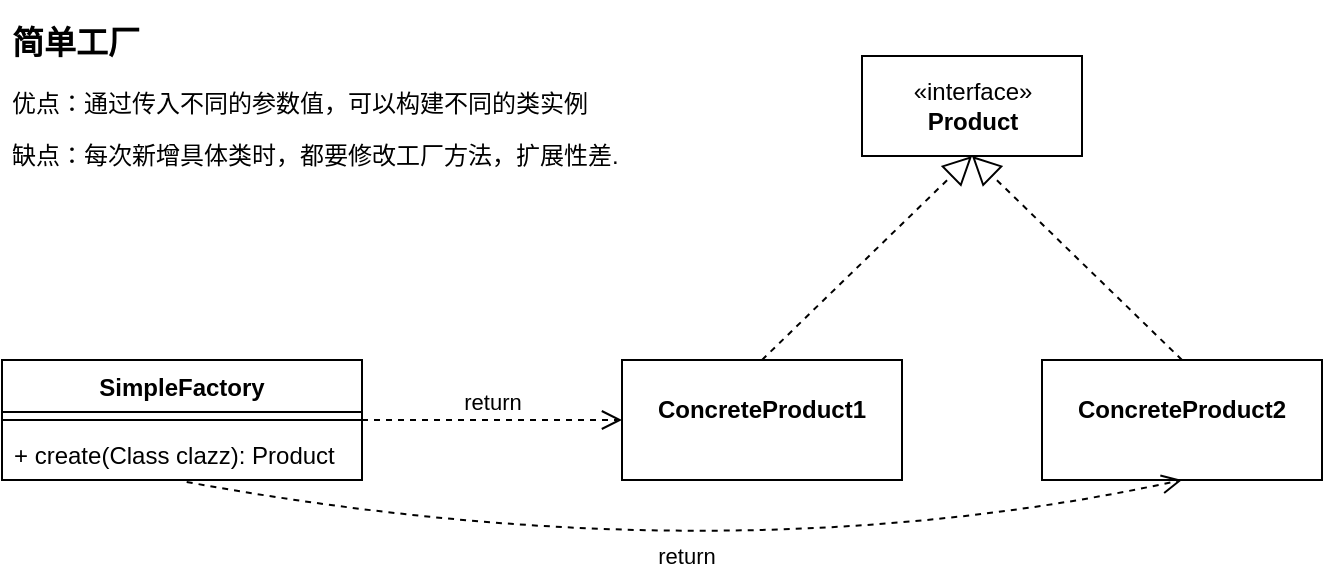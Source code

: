 <mxfile version="13.9.9" type="device"><diagram id="C5RBs43oDa-KdzZeNtuy" name="工厂"><mxGraphModel dx="1024" dy="592" grid="1" gridSize="10" guides="1" tooltips="1" connect="1" arrows="1" fold="1" page="1" pageScale="1" pageWidth="827" pageHeight="1169" math="0" shadow="0"><root><mxCell id="WIyWlLk6GJQsqaUBKTNV-0"/><mxCell id="WIyWlLk6GJQsqaUBKTNV-1" parent="WIyWlLk6GJQsqaUBKTNV-0"/><mxCell id="CBShV3Se77rJ8ay_Kky1-0" value="SimpleFactory" style="swimlane;fontStyle=1;align=center;verticalAlign=top;childLayout=stackLayout;horizontal=1;startSize=26;horizontalStack=0;resizeParent=1;resizeParentMax=0;resizeLast=0;collapsible=1;marginBottom=0;" parent="WIyWlLk6GJQsqaUBKTNV-1" vertex="1"><mxGeometry x="90" y="320" width="180" height="60" as="geometry"/></mxCell><mxCell id="CBShV3Se77rJ8ay_Kky1-2" value="" style="line;strokeWidth=1;fillColor=none;align=left;verticalAlign=middle;spacingTop=-1;spacingLeft=3;spacingRight=3;rotatable=0;labelPosition=right;points=[];portConstraint=eastwest;" parent="CBShV3Se77rJ8ay_Kky1-0" vertex="1"><mxGeometry y="26" width="180" height="8" as="geometry"/></mxCell><mxCell id="CBShV3Se77rJ8ay_Kky1-3" value="+ create(Class clazz): Product" style="text;strokeColor=none;fillColor=none;align=left;verticalAlign=top;spacingLeft=4;spacingRight=4;overflow=hidden;rotatable=0;points=[[0,0.5],[1,0.5]];portConstraint=eastwest;" parent="CBShV3Se77rJ8ay_Kky1-0" vertex="1"><mxGeometry y="34" width="180" height="26" as="geometry"/></mxCell><mxCell id="aq-m9G9NLsW3deO0GMyD-1" value="«interface»&lt;br&gt;&lt;b&gt;Product&lt;/b&gt;" style="html=1;" parent="WIyWlLk6GJQsqaUBKTNV-1" vertex="1"><mxGeometry x="520" y="168" width="110" height="50" as="geometry"/></mxCell><mxCell id="aq-m9G9NLsW3deO0GMyD-3" value="&lt;p style=&quot;margin: 0px ; margin-top: 4px ; text-align: center&quot;&gt;&lt;br&gt;&lt;b&gt;ConcreteProduct1&lt;/b&gt;&lt;/p&gt;" style="verticalAlign=top;align=left;overflow=fill;fontSize=12;fontFamily=Helvetica;html=1;" parent="WIyWlLk6GJQsqaUBKTNV-1" vertex="1"><mxGeometry x="400" y="320" width="140" height="60" as="geometry"/></mxCell><mxCell id="aq-m9G9NLsW3deO0GMyD-4" value="&lt;p style=&quot;margin: 0px ; margin-top: 4px ; text-align: center&quot;&gt;&lt;br&gt;&lt;b&gt;ConcreteProduct2&lt;/b&gt;&lt;/p&gt;" style="verticalAlign=top;align=left;overflow=fill;fontSize=12;fontFamily=Helvetica;html=1;" parent="WIyWlLk6GJQsqaUBKTNV-1" vertex="1"><mxGeometry x="610" y="320" width="140" height="60" as="geometry"/></mxCell><mxCell id="aq-m9G9NLsW3deO0GMyD-5" value="" style="endArrow=block;dashed=1;endFill=0;endSize=12;html=1;exitX=0.5;exitY=0;exitDx=0;exitDy=0;entryX=0.5;entryY=1;entryDx=0;entryDy=0;" parent="WIyWlLk6GJQsqaUBKTNV-1" source="aq-m9G9NLsW3deO0GMyD-3" target="aq-m9G9NLsW3deO0GMyD-1" edge="1"><mxGeometry width="160" relative="1" as="geometry"><mxPoint x="330" y="270" as="sourcePoint"/><mxPoint x="490" y="270" as="targetPoint"/></mxGeometry></mxCell><mxCell id="aq-m9G9NLsW3deO0GMyD-7" value="" style="endArrow=block;dashed=1;endFill=0;endSize=12;html=1;exitX=0.5;exitY=0;exitDx=0;exitDy=0;entryX=0.5;entryY=1;entryDx=0;entryDy=0;" parent="WIyWlLk6GJQsqaUBKTNV-1" source="aq-m9G9NLsW3deO0GMyD-4" target="aq-m9G9NLsW3deO0GMyD-1" edge="1"><mxGeometry width="160" relative="1" as="geometry"><mxPoint x="480" y="330" as="sourcePoint"/><mxPoint x="615" y="220" as="targetPoint"/></mxGeometry></mxCell><mxCell id="aq-m9G9NLsW3deO0GMyD-9" value="return" style="html=1;verticalAlign=bottom;endArrow=open;dashed=1;endSize=8;exitX=1;exitY=0.5;exitDx=0;exitDy=0;entryX=0;entryY=0.5;entryDx=0;entryDy=0;" parent="WIyWlLk6GJQsqaUBKTNV-1" source="CBShV3Se77rJ8ay_Kky1-0" target="aq-m9G9NLsW3deO0GMyD-3" edge="1"><mxGeometry relative="1" as="geometry"><mxPoint x="450" y="270" as="sourcePoint"/><mxPoint x="370" y="270" as="targetPoint"/></mxGeometry></mxCell><mxCell id="aq-m9G9NLsW3deO0GMyD-12" value="&lt;h3&gt;&lt;font style=&quot;font-size: 16px ; line-height: 100%&quot;&gt;简单工厂&lt;/font&gt;&lt;/h3&gt;&lt;p&gt;优点：通过传入不同的参数值，可以构建不同的类实例&lt;/p&gt;&lt;p&gt;缺点：每次新增具体类时，都要修改工厂方法，扩展性差.&lt;/p&gt;" style="text;html=1;strokeColor=none;fillColor=none;spacing=5;spacingTop=-20;whiteSpace=wrap;overflow=hidden;rounded=0;dashed=1;" parent="WIyWlLk6GJQsqaUBKTNV-1" vertex="1"><mxGeometry x="90" y="150" width="320" height="120" as="geometry"/></mxCell><mxCell id="1TMBar1oyR9KN8HZXGs7-0" value="return" style="html=1;verticalAlign=bottom;endArrow=open;dashed=1;endSize=8;exitX=0.513;exitY=1.038;exitDx=0;exitDy=0;entryX=0.5;entryY=1;entryDx=0;entryDy=0;exitPerimeter=0;curved=1;" edge="1" parent="WIyWlLk6GJQsqaUBKTNV-1" source="CBShV3Se77rJ8ay_Kky1-3" target="aq-m9G9NLsW3deO0GMyD-4"><mxGeometry relative="1" as="geometry"><mxPoint x="280" y="360" as="sourcePoint"/><mxPoint x="410" y="360" as="targetPoint"/><Array as="points"><mxPoint x="450" y="430"/></Array></mxGeometry></mxCell></root></mxGraphModel></diagram></mxfile>